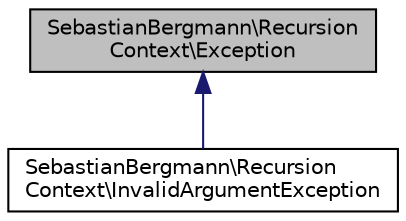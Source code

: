 digraph "SebastianBergmann\RecursionContext\Exception"
{
  edge [fontname="Helvetica",fontsize="10",labelfontname="Helvetica",labelfontsize="10"];
  node [fontname="Helvetica",fontsize="10",shape=record];
  Node0 [label="SebastianBergmann\\Recursion\lContext\\Exception",height=0.2,width=0.4,color="black", fillcolor="grey75", style="filled", fontcolor="black"];
  Node0 -> Node1 [dir="back",color="midnightblue",fontsize="10",style="solid",fontname="Helvetica"];
  Node1 [label="SebastianBergmann\\Recursion\lContext\\InvalidArgumentException",height=0.2,width=0.4,color="black", fillcolor="white", style="filled",URL="$classSebastianBergmann_1_1RecursionContext_1_1InvalidArgumentException.html"];
}
